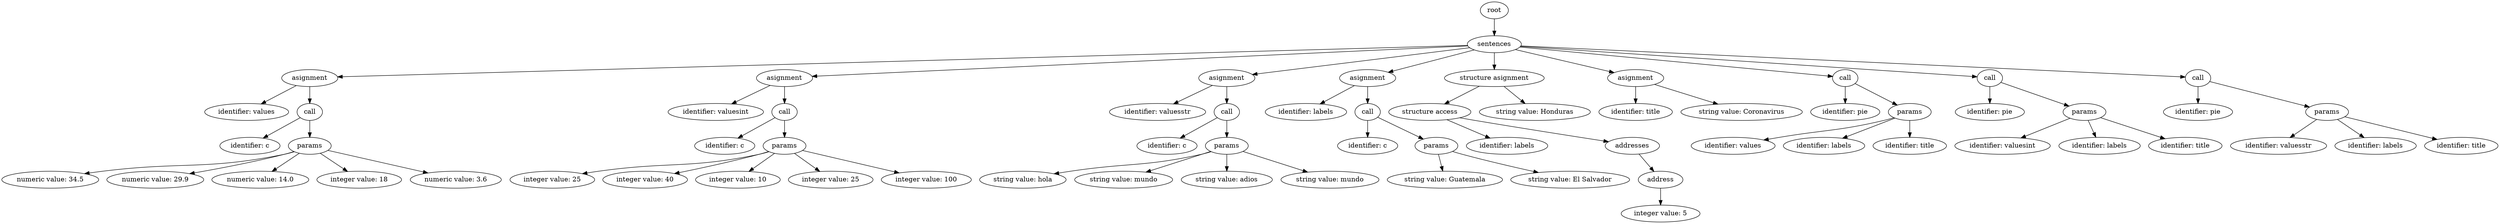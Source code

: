 digraph G{nodo0[label="root"];
node1[label="sentences"];
nodo0->node1;
node2[label="asignment"];
node1->node2;
node3[label="identifier: values"];
node2->node3;
node4[label="call"];
node2->node4;
node5[label="identifier: c"];
node4->node5;
node6[label="params"];
node4->node6;
node7[label="numeric value: 34.5"];
node6->node7;
node8[label="numeric value: 29.9"];
node6->node8;
node9[label="numeric value: 14.0"];
node6->node9;
node10[label="integer value: 18"];
node6->node10;
node11[label="numeric value: 3.6"];
node6->node11;
node12[label="asignment"];
node1->node12;
node13[label="identifier: valuesint"];
node12->node13;
node14[label="call"];
node12->node14;
node15[label="identifier: c"];
node14->node15;
node16[label="params"];
node14->node16;
node17[label="integer value: 25"];
node16->node17;
node18[label="integer value: 40"];
node16->node18;
node19[label="integer value: 10"];
node16->node19;
node20[label="integer value: 25"];
node16->node20;
node21[label="integer value: 100"];
node16->node21;
node22[label="asignment"];
node1->node22;
node23[label="identifier: valuesstr"];
node22->node23;
node24[label="call"];
node22->node24;
node25[label="identifier: c"];
node24->node25;
node26[label="params"];
node24->node26;
node27[label="string value: hola"];
node26->node27;
node28[label="string value: mundo"];
node26->node28;
node29[label="string value: adios"];
node26->node29;
node30[label="string value: mundo"];
node26->node30;
node31[label="asignment"];
node1->node31;
node32[label="identifier: labels"];
node31->node32;
node33[label="call"];
node31->node33;
node34[label="identifier: c"];
node33->node34;
node35[label="params"];
node33->node35;
node36[label="string value: Guatemala"];
node35->node36;
node37[label="string value: El Salvador"];
node35->node37;
node38[label="structure asignment"];
node1->node38;
node39[label="structure access"];
node38->node39;
node40[label="identifier: labels"];
node39->node40;
node41[label="addresses"];
node39->node41;
node42[label="address"];
node41->node42;
node43[label="integer value: 5"];
node42->node43;
node44[label="string value: Honduras"];
node38->node44;
node45[label="asignment"];
node1->node45;
node46[label="identifier: title"];
node45->node46;
node47[label="string value: Coronavirus"];
node45->node47;
node48[label="call"];
node1->node48;
node49[label="identifier: pie"];
node48->node49;
node50[label="params"];
node48->node50;
node51[label="identifier: values"];
node50->node51;
node52[label="identifier: labels"];
node50->node52;
node53[label="identifier: title"];
node50->node53;
node54[label="call"];
node1->node54;
node55[label="identifier: pie"];
node54->node55;
node56[label="params"];
node54->node56;
node57[label="identifier: valuesint"];
node56->node57;
node58[label="identifier: labels"];
node56->node58;
node59[label="identifier: title"];
node56->node59;
node60[label="call"];
node1->node60;
node61[label="identifier: pie"];
node60->node61;
node62[label="params"];
node60->node62;
node63[label="identifier: valuesstr"];
node62->node63;
node64[label="identifier: labels"];
node62->node64;
node65[label="identifier: title"];
node62->node65;
}